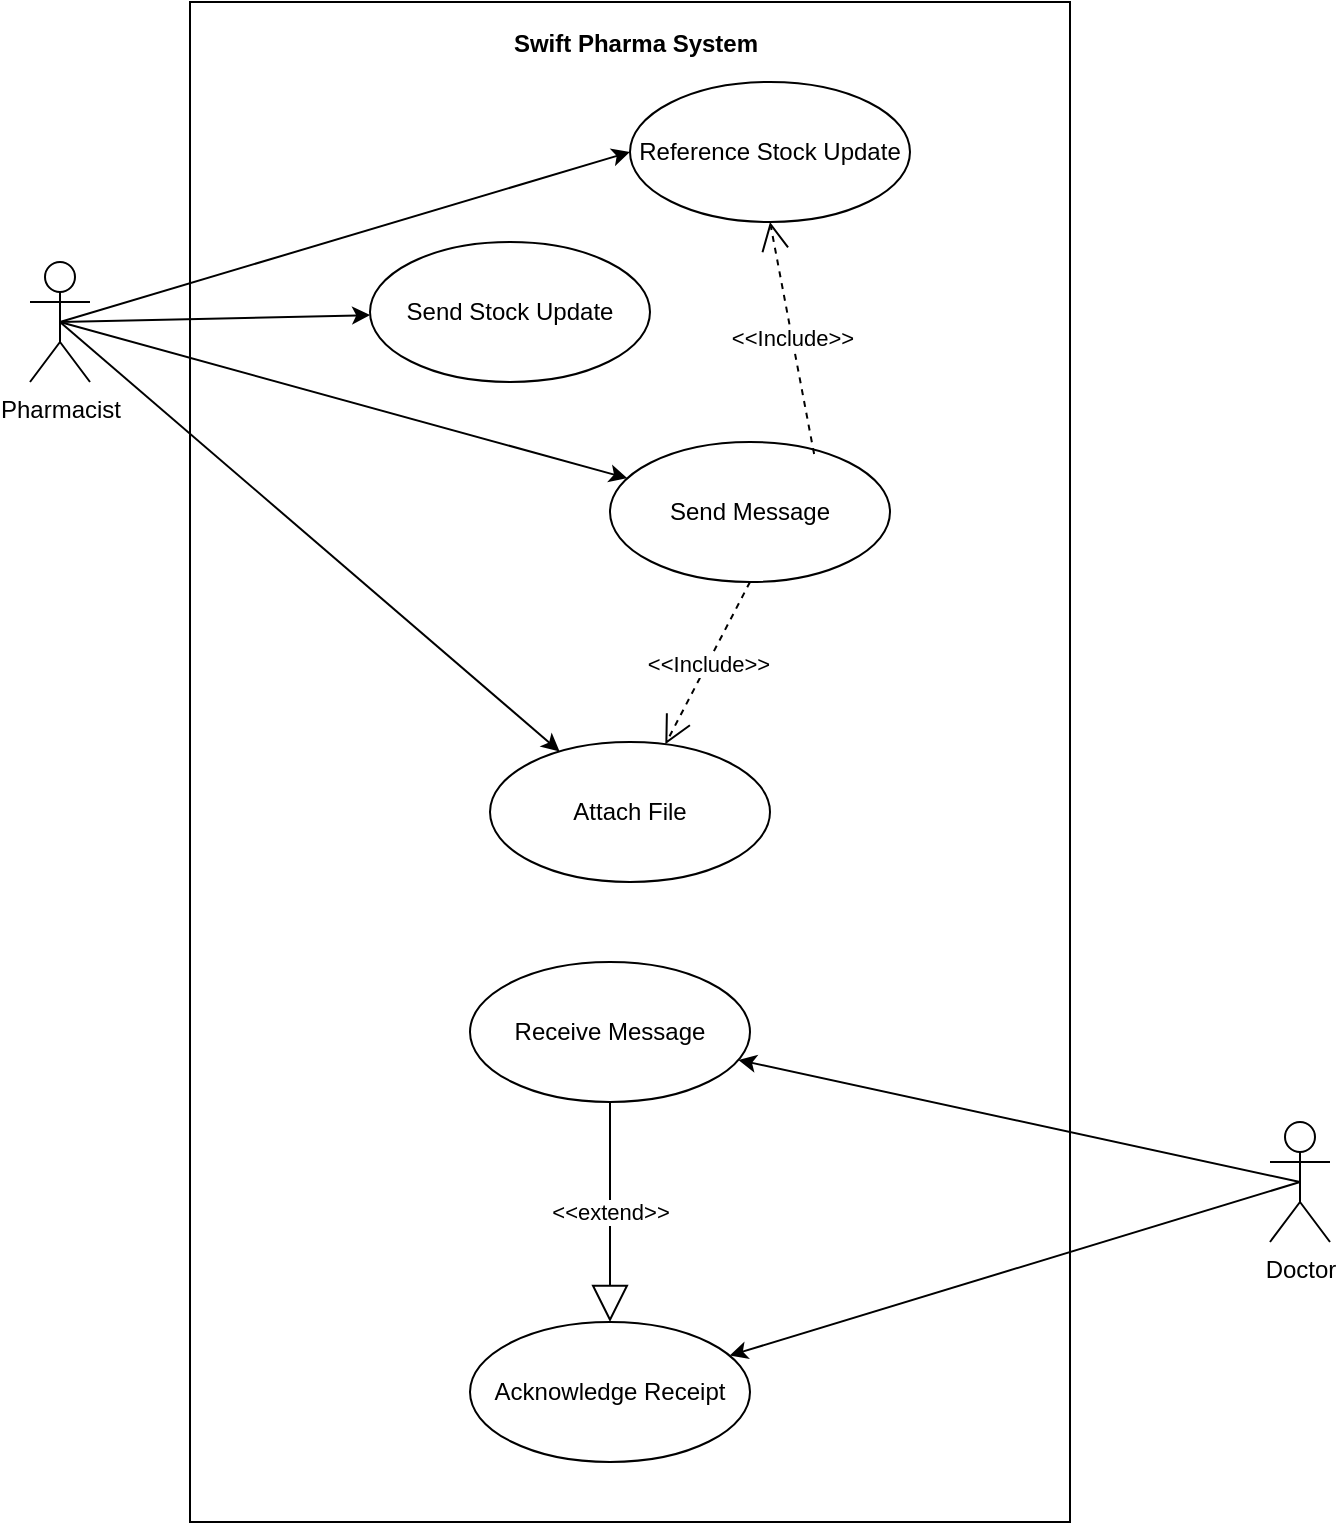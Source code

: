 <mxfile version="26.2.13">
  <diagram name="Page-1" id="IZ62q4q5cXwl4WOlsjT2">
    <mxGraphModel dx="874" dy="483" grid="1" gridSize="10" guides="1" tooltips="1" connect="1" arrows="1" fold="1" page="1" pageScale="1" pageWidth="850" pageHeight="1100" math="0" shadow="0">
      <root>
        <mxCell id="0" />
        <mxCell id="1" parent="0" />
        <mxCell id="MiXkwtoAKpJvySXSS6-m-24" value="" style="html=1;whiteSpace=wrap;" vertex="1" parent="1">
          <mxGeometry x="160" y="40" width="440" height="760" as="geometry" />
        </mxCell>
        <mxCell id="MiXkwtoAKpJvySXSS6-m-7" style="rounded=0;orthogonalLoop=1;jettySize=auto;html=1;exitX=0.5;exitY=0.5;exitDx=0;exitDy=0;exitPerimeter=0;entryX=0;entryY=0.5;entryDx=0;entryDy=0;" edge="1" parent="1" source="MiXkwtoAKpJvySXSS6-m-1" target="MiXkwtoAKpJvySXSS6-m-4">
          <mxGeometry relative="1" as="geometry" />
        </mxCell>
        <mxCell id="MiXkwtoAKpJvySXSS6-m-8" style="rounded=0;orthogonalLoop=1;jettySize=auto;html=1;exitX=0.5;exitY=0.5;exitDx=0;exitDy=0;exitPerimeter=0;" edge="1" parent="1" source="MiXkwtoAKpJvySXSS6-m-1" target="MiXkwtoAKpJvySXSS6-m-3">
          <mxGeometry relative="1" as="geometry" />
        </mxCell>
        <mxCell id="MiXkwtoAKpJvySXSS6-m-10" style="rounded=0;orthogonalLoop=1;jettySize=auto;html=1;exitX=0.5;exitY=0.5;exitDx=0;exitDy=0;exitPerimeter=0;" edge="1" parent="1" source="MiXkwtoAKpJvySXSS6-m-1" target="MiXkwtoAKpJvySXSS6-m-6">
          <mxGeometry relative="1" as="geometry" />
        </mxCell>
        <mxCell id="MiXkwtoAKpJvySXSS6-m-11" style="rounded=0;orthogonalLoop=1;jettySize=auto;html=1;exitX=0.5;exitY=0.5;exitDx=0;exitDy=0;exitPerimeter=0;" edge="1" parent="1" source="MiXkwtoAKpJvySXSS6-m-1" target="MiXkwtoAKpJvySXSS6-m-5">
          <mxGeometry relative="1" as="geometry" />
        </mxCell>
        <mxCell id="MiXkwtoAKpJvySXSS6-m-1" value="&lt;div&gt;Pharmacist&lt;/div&gt;&lt;div&gt;&lt;br&gt;&lt;/div&gt;" style="shape=umlActor;verticalLabelPosition=bottom;verticalAlign=top;html=1;" vertex="1" parent="1">
          <mxGeometry x="80" y="170" width="30" height="60" as="geometry" />
        </mxCell>
        <mxCell id="MiXkwtoAKpJvySXSS6-m-20" style="rounded=0;orthogonalLoop=1;jettySize=auto;html=1;exitX=0.5;exitY=0.5;exitDx=0;exitDy=0;exitPerimeter=0;" edge="1" parent="1" source="MiXkwtoAKpJvySXSS6-m-2" target="MiXkwtoAKpJvySXSS6-m-18">
          <mxGeometry relative="1" as="geometry" />
        </mxCell>
        <mxCell id="MiXkwtoAKpJvySXSS6-m-21" style="rounded=0;orthogonalLoop=1;jettySize=auto;html=1;exitX=0.5;exitY=0.5;exitDx=0;exitDy=0;exitPerimeter=0;" edge="1" parent="1" source="MiXkwtoAKpJvySXSS6-m-2" target="MiXkwtoAKpJvySXSS6-m-19">
          <mxGeometry relative="1" as="geometry" />
        </mxCell>
        <mxCell id="MiXkwtoAKpJvySXSS6-m-2" value="&lt;div&gt;Doctor&lt;/div&gt;" style="shape=umlActor;verticalLabelPosition=bottom;verticalAlign=top;html=1;" vertex="1" parent="1">
          <mxGeometry x="700" y="600" width="30" height="60" as="geometry" />
        </mxCell>
        <mxCell id="MiXkwtoAKpJvySXSS6-m-3" value="Send Stock Update" style="ellipse;whiteSpace=wrap;html=1;" vertex="1" parent="1">
          <mxGeometry x="250" y="160" width="140" height="70" as="geometry" />
        </mxCell>
        <mxCell id="MiXkwtoAKpJvySXSS6-m-4" value="&lt;div&gt;Reference Stock Update&lt;/div&gt;" style="ellipse;whiteSpace=wrap;html=1;" vertex="1" parent="1">
          <mxGeometry x="380" y="80" width="140" height="70" as="geometry" />
        </mxCell>
        <mxCell id="MiXkwtoAKpJvySXSS6-m-5" value="Send Message" style="ellipse;whiteSpace=wrap;html=1;" vertex="1" parent="1">
          <mxGeometry x="370" y="260" width="140" height="70" as="geometry" />
        </mxCell>
        <mxCell id="MiXkwtoAKpJvySXSS6-m-6" value="Attach File" style="ellipse;whiteSpace=wrap;html=1;" vertex="1" parent="1">
          <mxGeometry x="310" y="410" width="140" height="70" as="geometry" />
        </mxCell>
        <mxCell id="MiXkwtoAKpJvySXSS6-m-13" value="&amp;lt;&amp;lt;Include&amp;gt;&amp;gt;" style="endArrow=open;endSize=12;dashed=1;html=1;rounded=0;exitX=0.5;exitY=1;exitDx=0;exitDy=0;" edge="1" parent="1" source="MiXkwtoAKpJvySXSS6-m-5" target="MiXkwtoAKpJvySXSS6-m-6">
          <mxGeometry width="160" relative="1" as="geometry">
            <mxPoint x="410" y="330" as="sourcePoint" />
            <mxPoint x="570" y="330" as="targetPoint" />
          </mxGeometry>
        </mxCell>
        <mxCell id="MiXkwtoAKpJvySXSS6-m-14" value="&amp;lt;&amp;lt;Include&amp;gt;&amp;gt;" style="endArrow=open;endSize=12;dashed=1;html=1;rounded=0;exitX=0.729;exitY=0.086;exitDx=0;exitDy=0;entryX=0.5;entryY=1;entryDx=0;entryDy=0;exitPerimeter=0;" edge="1" parent="1" source="MiXkwtoAKpJvySXSS6-m-5" target="MiXkwtoAKpJvySXSS6-m-4">
          <mxGeometry width="160" relative="1" as="geometry">
            <mxPoint x="663" y="120" as="sourcePoint" />
            <mxPoint x="520" y="235" as="targetPoint" />
          </mxGeometry>
        </mxCell>
        <mxCell id="MiXkwtoAKpJvySXSS6-m-18" value="Receive Message" style="ellipse;whiteSpace=wrap;html=1;" vertex="1" parent="1">
          <mxGeometry x="300" y="520" width="140" height="70" as="geometry" />
        </mxCell>
        <mxCell id="MiXkwtoAKpJvySXSS6-m-19" value="Acknowledge Receipt" style="ellipse;whiteSpace=wrap;html=1;" vertex="1" parent="1">
          <mxGeometry x="300" y="700" width="140" height="70" as="geometry" />
        </mxCell>
        <mxCell id="MiXkwtoAKpJvySXSS6-m-22" value="&amp;lt;&amp;lt;extend&amp;gt;&amp;gt;" style="endArrow=block;endSize=16;endFill=0;html=1;rounded=0;exitX=0.5;exitY=1;exitDx=0;exitDy=0;" edge="1" parent="1" source="MiXkwtoAKpJvySXSS6-m-18" target="MiXkwtoAKpJvySXSS6-m-19">
          <mxGeometry width="160" relative="1" as="geometry">
            <mxPoint x="430" y="540" as="sourcePoint" />
            <mxPoint x="590" y="540" as="targetPoint" />
          </mxGeometry>
        </mxCell>
        <mxCell id="MiXkwtoAKpJvySXSS6-m-25" value="&lt;b&gt;Swift Pharma System&lt;/b&gt;" style="text;html=1;align=center;verticalAlign=middle;whiteSpace=wrap;rounded=0;" vertex="1" parent="1">
          <mxGeometry x="273" y="41" width="220" height="40" as="geometry" />
        </mxCell>
      </root>
    </mxGraphModel>
  </diagram>
</mxfile>
